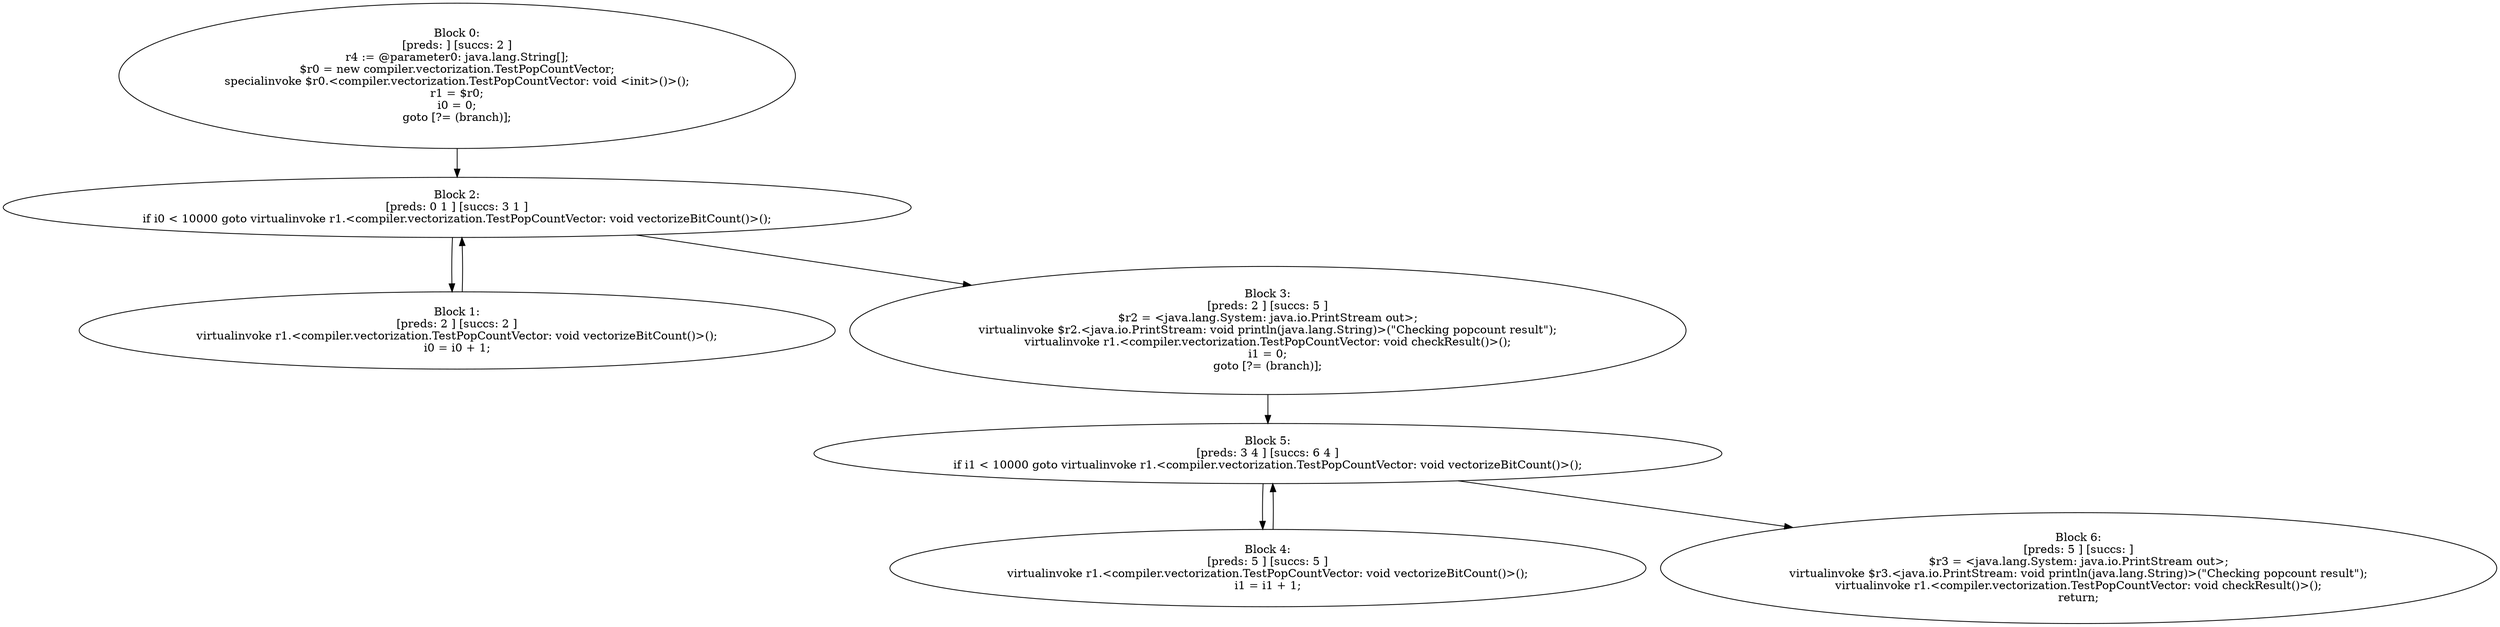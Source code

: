 digraph "unitGraph" {
    "Block 0:
[preds: ] [succs: 2 ]
r4 := @parameter0: java.lang.String[];
$r0 = new compiler.vectorization.TestPopCountVector;
specialinvoke $r0.<compiler.vectorization.TestPopCountVector: void <init>()>();
r1 = $r0;
i0 = 0;
goto [?= (branch)];
"
    "Block 1:
[preds: 2 ] [succs: 2 ]
virtualinvoke r1.<compiler.vectorization.TestPopCountVector: void vectorizeBitCount()>();
i0 = i0 + 1;
"
    "Block 2:
[preds: 0 1 ] [succs: 3 1 ]
if i0 < 10000 goto virtualinvoke r1.<compiler.vectorization.TestPopCountVector: void vectorizeBitCount()>();
"
    "Block 3:
[preds: 2 ] [succs: 5 ]
$r2 = <java.lang.System: java.io.PrintStream out>;
virtualinvoke $r2.<java.io.PrintStream: void println(java.lang.String)>(\"Checking popcount result\");
virtualinvoke r1.<compiler.vectorization.TestPopCountVector: void checkResult()>();
i1 = 0;
goto [?= (branch)];
"
    "Block 4:
[preds: 5 ] [succs: 5 ]
virtualinvoke r1.<compiler.vectorization.TestPopCountVector: void vectorizeBitCount()>();
i1 = i1 + 1;
"
    "Block 5:
[preds: 3 4 ] [succs: 6 4 ]
if i1 < 10000 goto virtualinvoke r1.<compiler.vectorization.TestPopCountVector: void vectorizeBitCount()>();
"
    "Block 6:
[preds: 5 ] [succs: ]
$r3 = <java.lang.System: java.io.PrintStream out>;
virtualinvoke $r3.<java.io.PrintStream: void println(java.lang.String)>(\"Checking popcount result\");
virtualinvoke r1.<compiler.vectorization.TestPopCountVector: void checkResult()>();
return;
"
    "Block 0:
[preds: ] [succs: 2 ]
r4 := @parameter0: java.lang.String[];
$r0 = new compiler.vectorization.TestPopCountVector;
specialinvoke $r0.<compiler.vectorization.TestPopCountVector: void <init>()>();
r1 = $r0;
i0 = 0;
goto [?= (branch)];
"->"Block 2:
[preds: 0 1 ] [succs: 3 1 ]
if i0 < 10000 goto virtualinvoke r1.<compiler.vectorization.TestPopCountVector: void vectorizeBitCount()>();
";
    "Block 1:
[preds: 2 ] [succs: 2 ]
virtualinvoke r1.<compiler.vectorization.TestPopCountVector: void vectorizeBitCount()>();
i0 = i0 + 1;
"->"Block 2:
[preds: 0 1 ] [succs: 3 1 ]
if i0 < 10000 goto virtualinvoke r1.<compiler.vectorization.TestPopCountVector: void vectorizeBitCount()>();
";
    "Block 2:
[preds: 0 1 ] [succs: 3 1 ]
if i0 < 10000 goto virtualinvoke r1.<compiler.vectorization.TestPopCountVector: void vectorizeBitCount()>();
"->"Block 3:
[preds: 2 ] [succs: 5 ]
$r2 = <java.lang.System: java.io.PrintStream out>;
virtualinvoke $r2.<java.io.PrintStream: void println(java.lang.String)>(\"Checking popcount result\");
virtualinvoke r1.<compiler.vectorization.TestPopCountVector: void checkResult()>();
i1 = 0;
goto [?= (branch)];
";
    "Block 2:
[preds: 0 1 ] [succs: 3 1 ]
if i0 < 10000 goto virtualinvoke r1.<compiler.vectorization.TestPopCountVector: void vectorizeBitCount()>();
"->"Block 1:
[preds: 2 ] [succs: 2 ]
virtualinvoke r1.<compiler.vectorization.TestPopCountVector: void vectorizeBitCount()>();
i0 = i0 + 1;
";
    "Block 3:
[preds: 2 ] [succs: 5 ]
$r2 = <java.lang.System: java.io.PrintStream out>;
virtualinvoke $r2.<java.io.PrintStream: void println(java.lang.String)>(\"Checking popcount result\");
virtualinvoke r1.<compiler.vectorization.TestPopCountVector: void checkResult()>();
i1 = 0;
goto [?= (branch)];
"->"Block 5:
[preds: 3 4 ] [succs: 6 4 ]
if i1 < 10000 goto virtualinvoke r1.<compiler.vectorization.TestPopCountVector: void vectorizeBitCount()>();
";
    "Block 4:
[preds: 5 ] [succs: 5 ]
virtualinvoke r1.<compiler.vectorization.TestPopCountVector: void vectorizeBitCount()>();
i1 = i1 + 1;
"->"Block 5:
[preds: 3 4 ] [succs: 6 4 ]
if i1 < 10000 goto virtualinvoke r1.<compiler.vectorization.TestPopCountVector: void vectorizeBitCount()>();
";
    "Block 5:
[preds: 3 4 ] [succs: 6 4 ]
if i1 < 10000 goto virtualinvoke r1.<compiler.vectorization.TestPopCountVector: void vectorizeBitCount()>();
"->"Block 6:
[preds: 5 ] [succs: ]
$r3 = <java.lang.System: java.io.PrintStream out>;
virtualinvoke $r3.<java.io.PrintStream: void println(java.lang.String)>(\"Checking popcount result\");
virtualinvoke r1.<compiler.vectorization.TestPopCountVector: void checkResult()>();
return;
";
    "Block 5:
[preds: 3 4 ] [succs: 6 4 ]
if i1 < 10000 goto virtualinvoke r1.<compiler.vectorization.TestPopCountVector: void vectorizeBitCount()>();
"->"Block 4:
[preds: 5 ] [succs: 5 ]
virtualinvoke r1.<compiler.vectorization.TestPopCountVector: void vectorizeBitCount()>();
i1 = i1 + 1;
";
}
